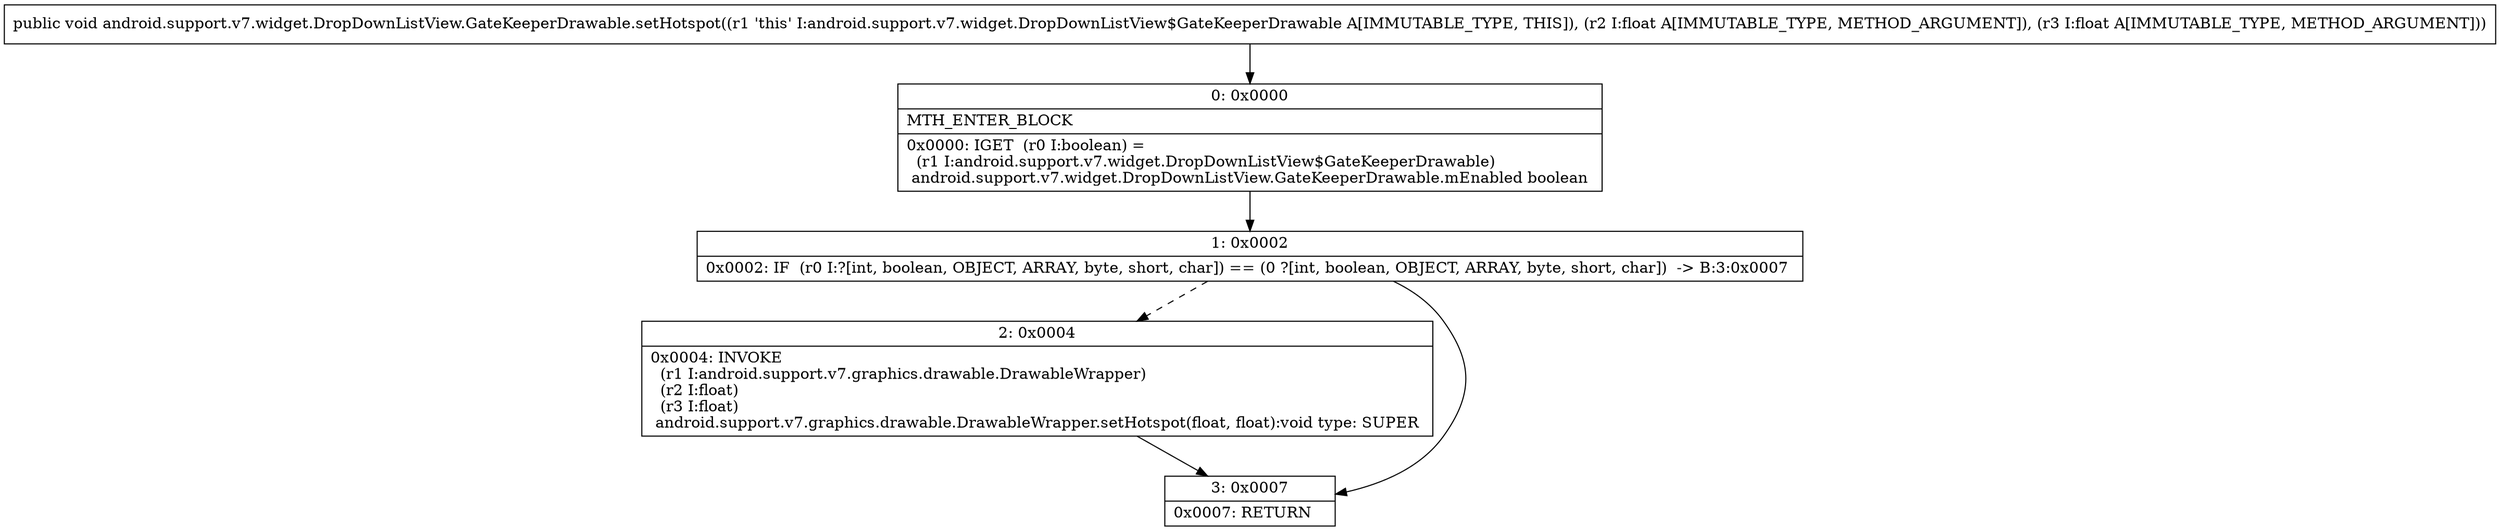 digraph "CFG forandroid.support.v7.widget.DropDownListView.GateKeeperDrawable.setHotspot(FF)V" {
Node_0 [shape=record,label="{0\:\ 0x0000|MTH_ENTER_BLOCK\l|0x0000: IGET  (r0 I:boolean) = \l  (r1 I:android.support.v7.widget.DropDownListView$GateKeeperDrawable)\l android.support.v7.widget.DropDownListView.GateKeeperDrawable.mEnabled boolean \l}"];
Node_1 [shape=record,label="{1\:\ 0x0002|0x0002: IF  (r0 I:?[int, boolean, OBJECT, ARRAY, byte, short, char]) == (0 ?[int, boolean, OBJECT, ARRAY, byte, short, char])  \-\> B:3:0x0007 \l}"];
Node_2 [shape=record,label="{2\:\ 0x0004|0x0004: INVOKE  \l  (r1 I:android.support.v7.graphics.drawable.DrawableWrapper)\l  (r2 I:float)\l  (r3 I:float)\l android.support.v7.graphics.drawable.DrawableWrapper.setHotspot(float, float):void type: SUPER \l}"];
Node_3 [shape=record,label="{3\:\ 0x0007|0x0007: RETURN   \l}"];
MethodNode[shape=record,label="{public void android.support.v7.widget.DropDownListView.GateKeeperDrawable.setHotspot((r1 'this' I:android.support.v7.widget.DropDownListView$GateKeeperDrawable A[IMMUTABLE_TYPE, THIS]), (r2 I:float A[IMMUTABLE_TYPE, METHOD_ARGUMENT]), (r3 I:float A[IMMUTABLE_TYPE, METHOD_ARGUMENT])) }"];
MethodNode -> Node_0;
Node_0 -> Node_1;
Node_1 -> Node_2[style=dashed];
Node_1 -> Node_3;
Node_2 -> Node_3;
}

